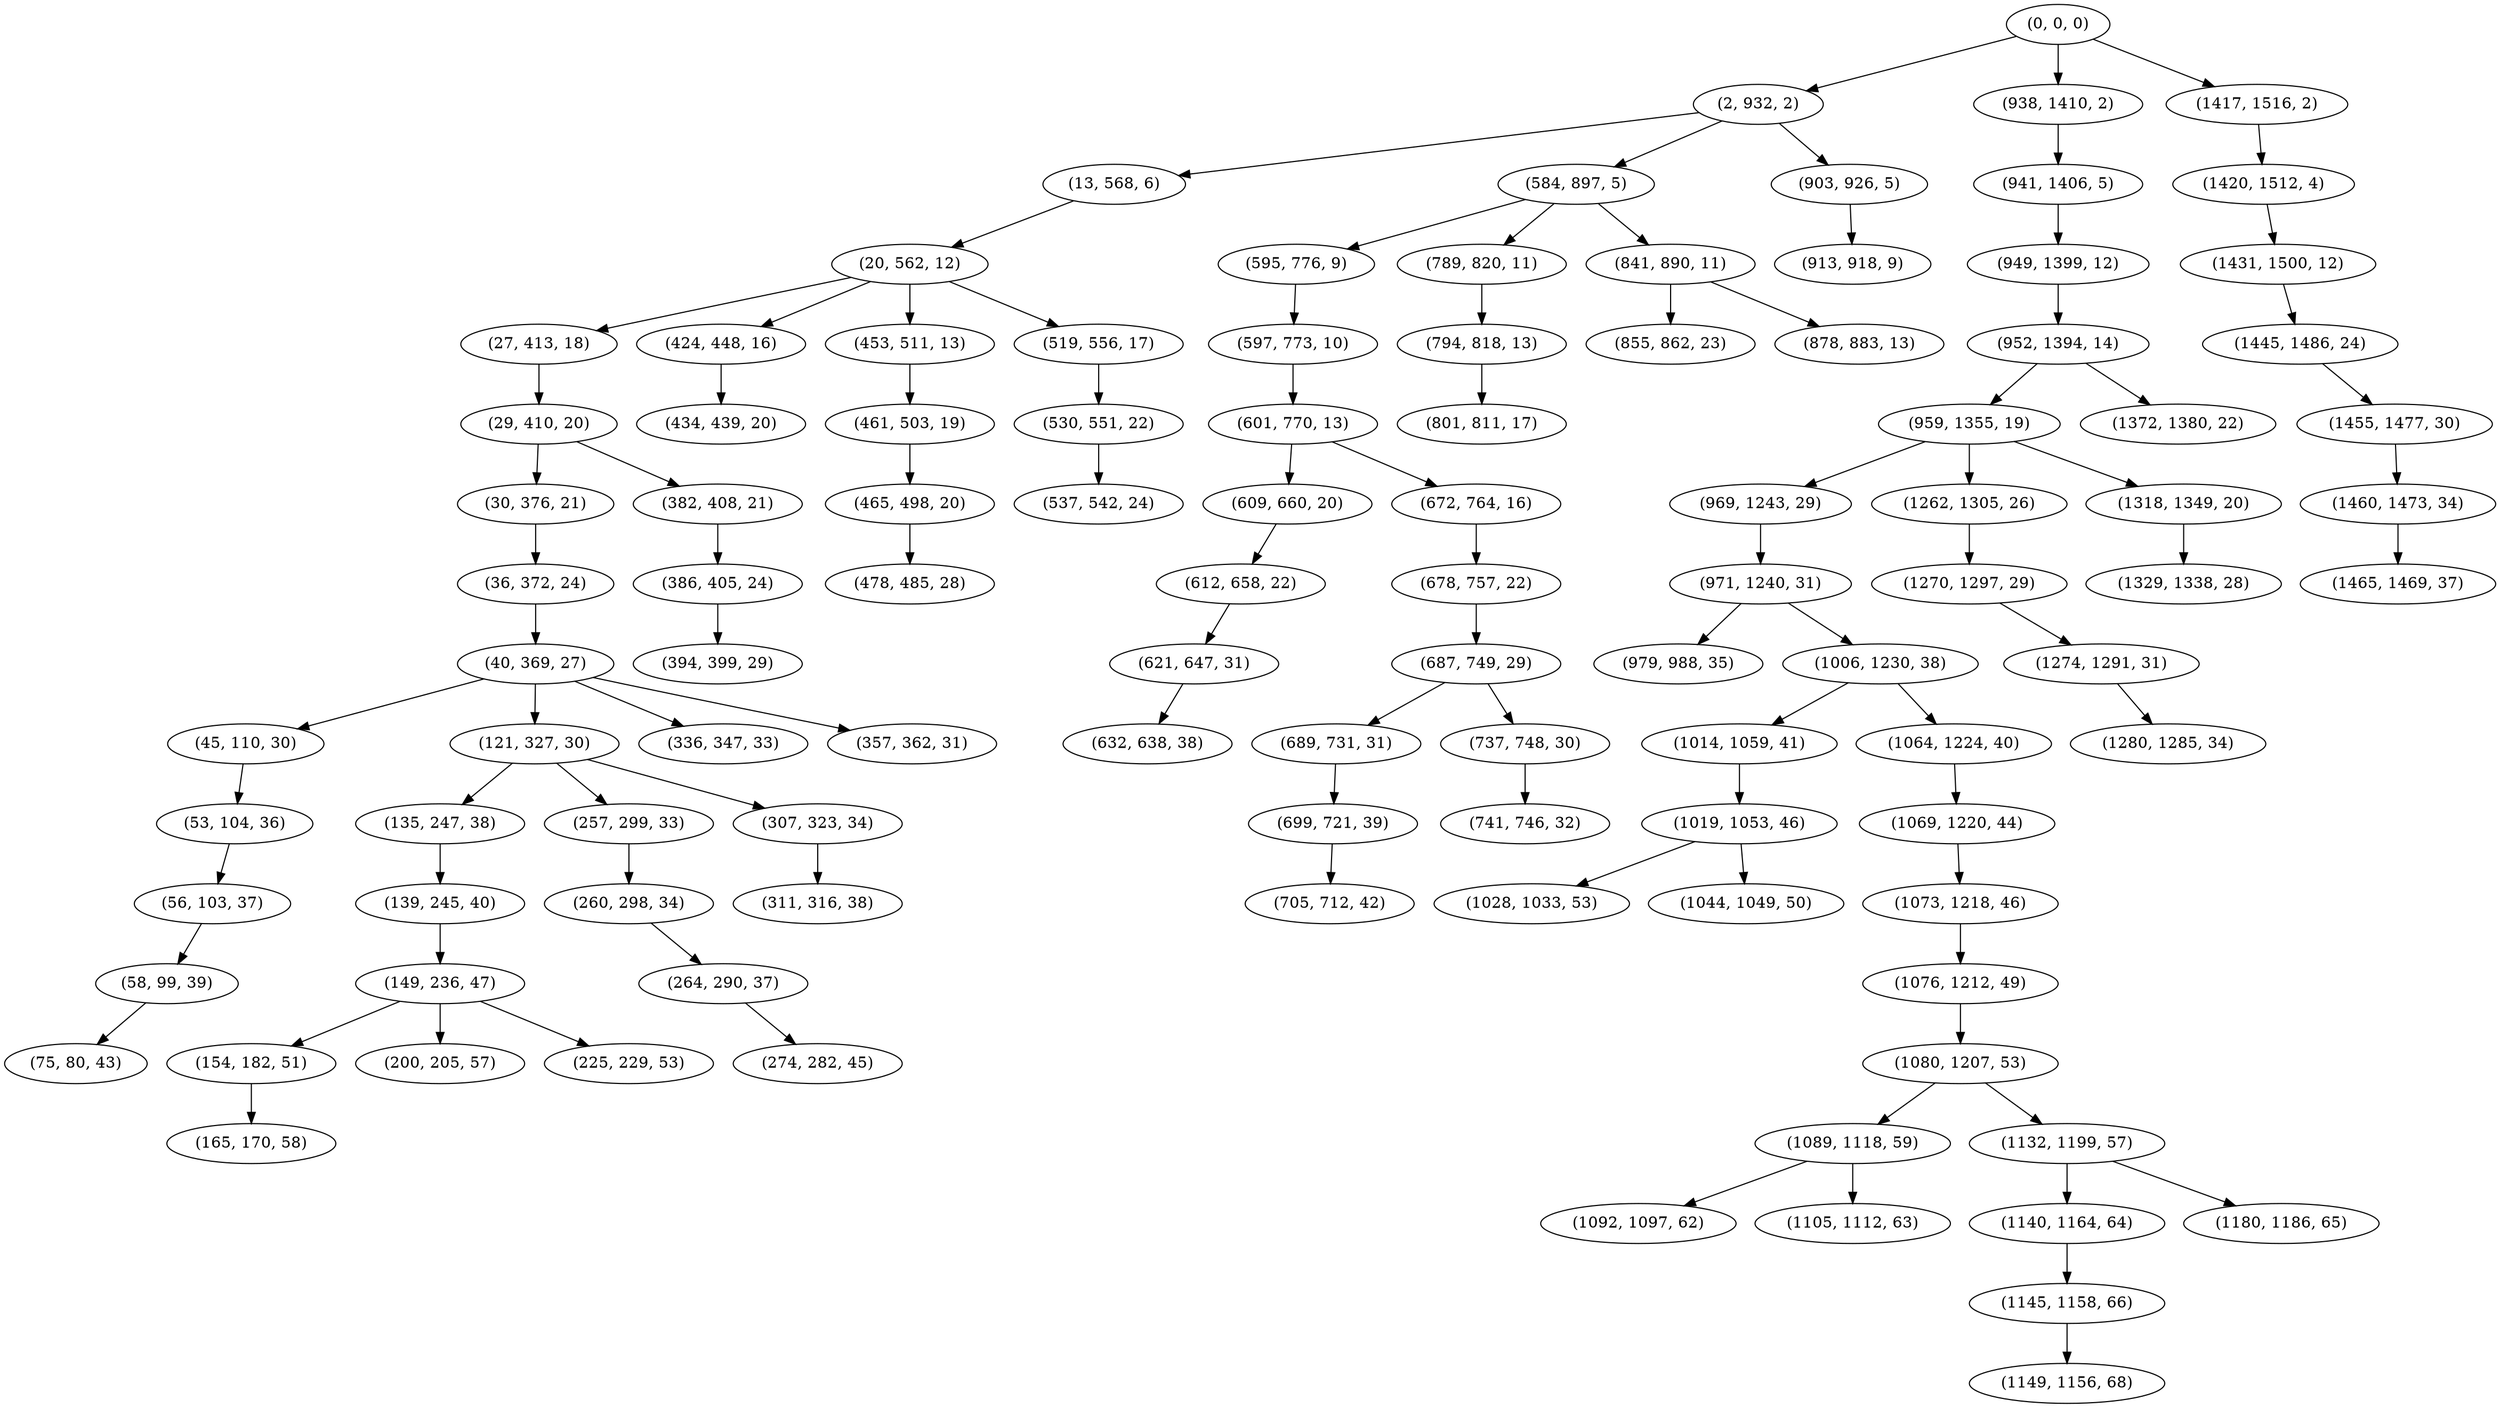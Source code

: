 digraph tree {
    "(0, 0, 0)";
    "(2, 932, 2)";
    "(13, 568, 6)";
    "(20, 562, 12)";
    "(27, 413, 18)";
    "(29, 410, 20)";
    "(30, 376, 21)";
    "(36, 372, 24)";
    "(40, 369, 27)";
    "(45, 110, 30)";
    "(53, 104, 36)";
    "(56, 103, 37)";
    "(58, 99, 39)";
    "(75, 80, 43)";
    "(121, 327, 30)";
    "(135, 247, 38)";
    "(139, 245, 40)";
    "(149, 236, 47)";
    "(154, 182, 51)";
    "(165, 170, 58)";
    "(200, 205, 57)";
    "(225, 229, 53)";
    "(257, 299, 33)";
    "(260, 298, 34)";
    "(264, 290, 37)";
    "(274, 282, 45)";
    "(307, 323, 34)";
    "(311, 316, 38)";
    "(336, 347, 33)";
    "(357, 362, 31)";
    "(382, 408, 21)";
    "(386, 405, 24)";
    "(394, 399, 29)";
    "(424, 448, 16)";
    "(434, 439, 20)";
    "(453, 511, 13)";
    "(461, 503, 19)";
    "(465, 498, 20)";
    "(478, 485, 28)";
    "(519, 556, 17)";
    "(530, 551, 22)";
    "(537, 542, 24)";
    "(584, 897, 5)";
    "(595, 776, 9)";
    "(597, 773, 10)";
    "(601, 770, 13)";
    "(609, 660, 20)";
    "(612, 658, 22)";
    "(621, 647, 31)";
    "(632, 638, 38)";
    "(672, 764, 16)";
    "(678, 757, 22)";
    "(687, 749, 29)";
    "(689, 731, 31)";
    "(699, 721, 39)";
    "(705, 712, 42)";
    "(737, 748, 30)";
    "(741, 746, 32)";
    "(789, 820, 11)";
    "(794, 818, 13)";
    "(801, 811, 17)";
    "(841, 890, 11)";
    "(855, 862, 23)";
    "(878, 883, 13)";
    "(903, 926, 5)";
    "(913, 918, 9)";
    "(938, 1410, 2)";
    "(941, 1406, 5)";
    "(949, 1399, 12)";
    "(952, 1394, 14)";
    "(959, 1355, 19)";
    "(969, 1243, 29)";
    "(971, 1240, 31)";
    "(979, 988, 35)";
    "(1006, 1230, 38)";
    "(1014, 1059, 41)";
    "(1019, 1053, 46)";
    "(1028, 1033, 53)";
    "(1044, 1049, 50)";
    "(1064, 1224, 40)";
    "(1069, 1220, 44)";
    "(1073, 1218, 46)";
    "(1076, 1212, 49)";
    "(1080, 1207, 53)";
    "(1089, 1118, 59)";
    "(1092, 1097, 62)";
    "(1105, 1112, 63)";
    "(1132, 1199, 57)";
    "(1140, 1164, 64)";
    "(1145, 1158, 66)";
    "(1149, 1156, 68)";
    "(1180, 1186, 65)";
    "(1262, 1305, 26)";
    "(1270, 1297, 29)";
    "(1274, 1291, 31)";
    "(1280, 1285, 34)";
    "(1318, 1349, 20)";
    "(1329, 1338, 28)";
    "(1372, 1380, 22)";
    "(1417, 1516, 2)";
    "(1420, 1512, 4)";
    "(1431, 1500, 12)";
    "(1445, 1486, 24)";
    "(1455, 1477, 30)";
    "(1460, 1473, 34)";
    "(1465, 1469, 37)";
    "(0, 0, 0)" -> "(2, 932, 2)";
    "(0, 0, 0)" -> "(938, 1410, 2)";
    "(0, 0, 0)" -> "(1417, 1516, 2)";
    "(2, 932, 2)" -> "(13, 568, 6)";
    "(2, 932, 2)" -> "(584, 897, 5)";
    "(2, 932, 2)" -> "(903, 926, 5)";
    "(13, 568, 6)" -> "(20, 562, 12)";
    "(20, 562, 12)" -> "(27, 413, 18)";
    "(20, 562, 12)" -> "(424, 448, 16)";
    "(20, 562, 12)" -> "(453, 511, 13)";
    "(20, 562, 12)" -> "(519, 556, 17)";
    "(27, 413, 18)" -> "(29, 410, 20)";
    "(29, 410, 20)" -> "(30, 376, 21)";
    "(29, 410, 20)" -> "(382, 408, 21)";
    "(30, 376, 21)" -> "(36, 372, 24)";
    "(36, 372, 24)" -> "(40, 369, 27)";
    "(40, 369, 27)" -> "(45, 110, 30)";
    "(40, 369, 27)" -> "(121, 327, 30)";
    "(40, 369, 27)" -> "(336, 347, 33)";
    "(40, 369, 27)" -> "(357, 362, 31)";
    "(45, 110, 30)" -> "(53, 104, 36)";
    "(53, 104, 36)" -> "(56, 103, 37)";
    "(56, 103, 37)" -> "(58, 99, 39)";
    "(58, 99, 39)" -> "(75, 80, 43)";
    "(121, 327, 30)" -> "(135, 247, 38)";
    "(121, 327, 30)" -> "(257, 299, 33)";
    "(121, 327, 30)" -> "(307, 323, 34)";
    "(135, 247, 38)" -> "(139, 245, 40)";
    "(139, 245, 40)" -> "(149, 236, 47)";
    "(149, 236, 47)" -> "(154, 182, 51)";
    "(149, 236, 47)" -> "(200, 205, 57)";
    "(149, 236, 47)" -> "(225, 229, 53)";
    "(154, 182, 51)" -> "(165, 170, 58)";
    "(257, 299, 33)" -> "(260, 298, 34)";
    "(260, 298, 34)" -> "(264, 290, 37)";
    "(264, 290, 37)" -> "(274, 282, 45)";
    "(307, 323, 34)" -> "(311, 316, 38)";
    "(382, 408, 21)" -> "(386, 405, 24)";
    "(386, 405, 24)" -> "(394, 399, 29)";
    "(424, 448, 16)" -> "(434, 439, 20)";
    "(453, 511, 13)" -> "(461, 503, 19)";
    "(461, 503, 19)" -> "(465, 498, 20)";
    "(465, 498, 20)" -> "(478, 485, 28)";
    "(519, 556, 17)" -> "(530, 551, 22)";
    "(530, 551, 22)" -> "(537, 542, 24)";
    "(584, 897, 5)" -> "(595, 776, 9)";
    "(584, 897, 5)" -> "(789, 820, 11)";
    "(584, 897, 5)" -> "(841, 890, 11)";
    "(595, 776, 9)" -> "(597, 773, 10)";
    "(597, 773, 10)" -> "(601, 770, 13)";
    "(601, 770, 13)" -> "(609, 660, 20)";
    "(601, 770, 13)" -> "(672, 764, 16)";
    "(609, 660, 20)" -> "(612, 658, 22)";
    "(612, 658, 22)" -> "(621, 647, 31)";
    "(621, 647, 31)" -> "(632, 638, 38)";
    "(672, 764, 16)" -> "(678, 757, 22)";
    "(678, 757, 22)" -> "(687, 749, 29)";
    "(687, 749, 29)" -> "(689, 731, 31)";
    "(687, 749, 29)" -> "(737, 748, 30)";
    "(689, 731, 31)" -> "(699, 721, 39)";
    "(699, 721, 39)" -> "(705, 712, 42)";
    "(737, 748, 30)" -> "(741, 746, 32)";
    "(789, 820, 11)" -> "(794, 818, 13)";
    "(794, 818, 13)" -> "(801, 811, 17)";
    "(841, 890, 11)" -> "(855, 862, 23)";
    "(841, 890, 11)" -> "(878, 883, 13)";
    "(903, 926, 5)" -> "(913, 918, 9)";
    "(938, 1410, 2)" -> "(941, 1406, 5)";
    "(941, 1406, 5)" -> "(949, 1399, 12)";
    "(949, 1399, 12)" -> "(952, 1394, 14)";
    "(952, 1394, 14)" -> "(959, 1355, 19)";
    "(952, 1394, 14)" -> "(1372, 1380, 22)";
    "(959, 1355, 19)" -> "(969, 1243, 29)";
    "(959, 1355, 19)" -> "(1262, 1305, 26)";
    "(959, 1355, 19)" -> "(1318, 1349, 20)";
    "(969, 1243, 29)" -> "(971, 1240, 31)";
    "(971, 1240, 31)" -> "(979, 988, 35)";
    "(971, 1240, 31)" -> "(1006, 1230, 38)";
    "(1006, 1230, 38)" -> "(1014, 1059, 41)";
    "(1006, 1230, 38)" -> "(1064, 1224, 40)";
    "(1014, 1059, 41)" -> "(1019, 1053, 46)";
    "(1019, 1053, 46)" -> "(1028, 1033, 53)";
    "(1019, 1053, 46)" -> "(1044, 1049, 50)";
    "(1064, 1224, 40)" -> "(1069, 1220, 44)";
    "(1069, 1220, 44)" -> "(1073, 1218, 46)";
    "(1073, 1218, 46)" -> "(1076, 1212, 49)";
    "(1076, 1212, 49)" -> "(1080, 1207, 53)";
    "(1080, 1207, 53)" -> "(1089, 1118, 59)";
    "(1080, 1207, 53)" -> "(1132, 1199, 57)";
    "(1089, 1118, 59)" -> "(1092, 1097, 62)";
    "(1089, 1118, 59)" -> "(1105, 1112, 63)";
    "(1132, 1199, 57)" -> "(1140, 1164, 64)";
    "(1132, 1199, 57)" -> "(1180, 1186, 65)";
    "(1140, 1164, 64)" -> "(1145, 1158, 66)";
    "(1145, 1158, 66)" -> "(1149, 1156, 68)";
    "(1262, 1305, 26)" -> "(1270, 1297, 29)";
    "(1270, 1297, 29)" -> "(1274, 1291, 31)";
    "(1274, 1291, 31)" -> "(1280, 1285, 34)";
    "(1318, 1349, 20)" -> "(1329, 1338, 28)";
    "(1417, 1516, 2)" -> "(1420, 1512, 4)";
    "(1420, 1512, 4)" -> "(1431, 1500, 12)";
    "(1431, 1500, 12)" -> "(1445, 1486, 24)";
    "(1445, 1486, 24)" -> "(1455, 1477, 30)";
    "(1455, 1477, 30)" -> "(1460, 1473, 34)";
    "(1460, 1473, 34)" -> "(1465, 1469, 37)";
}
